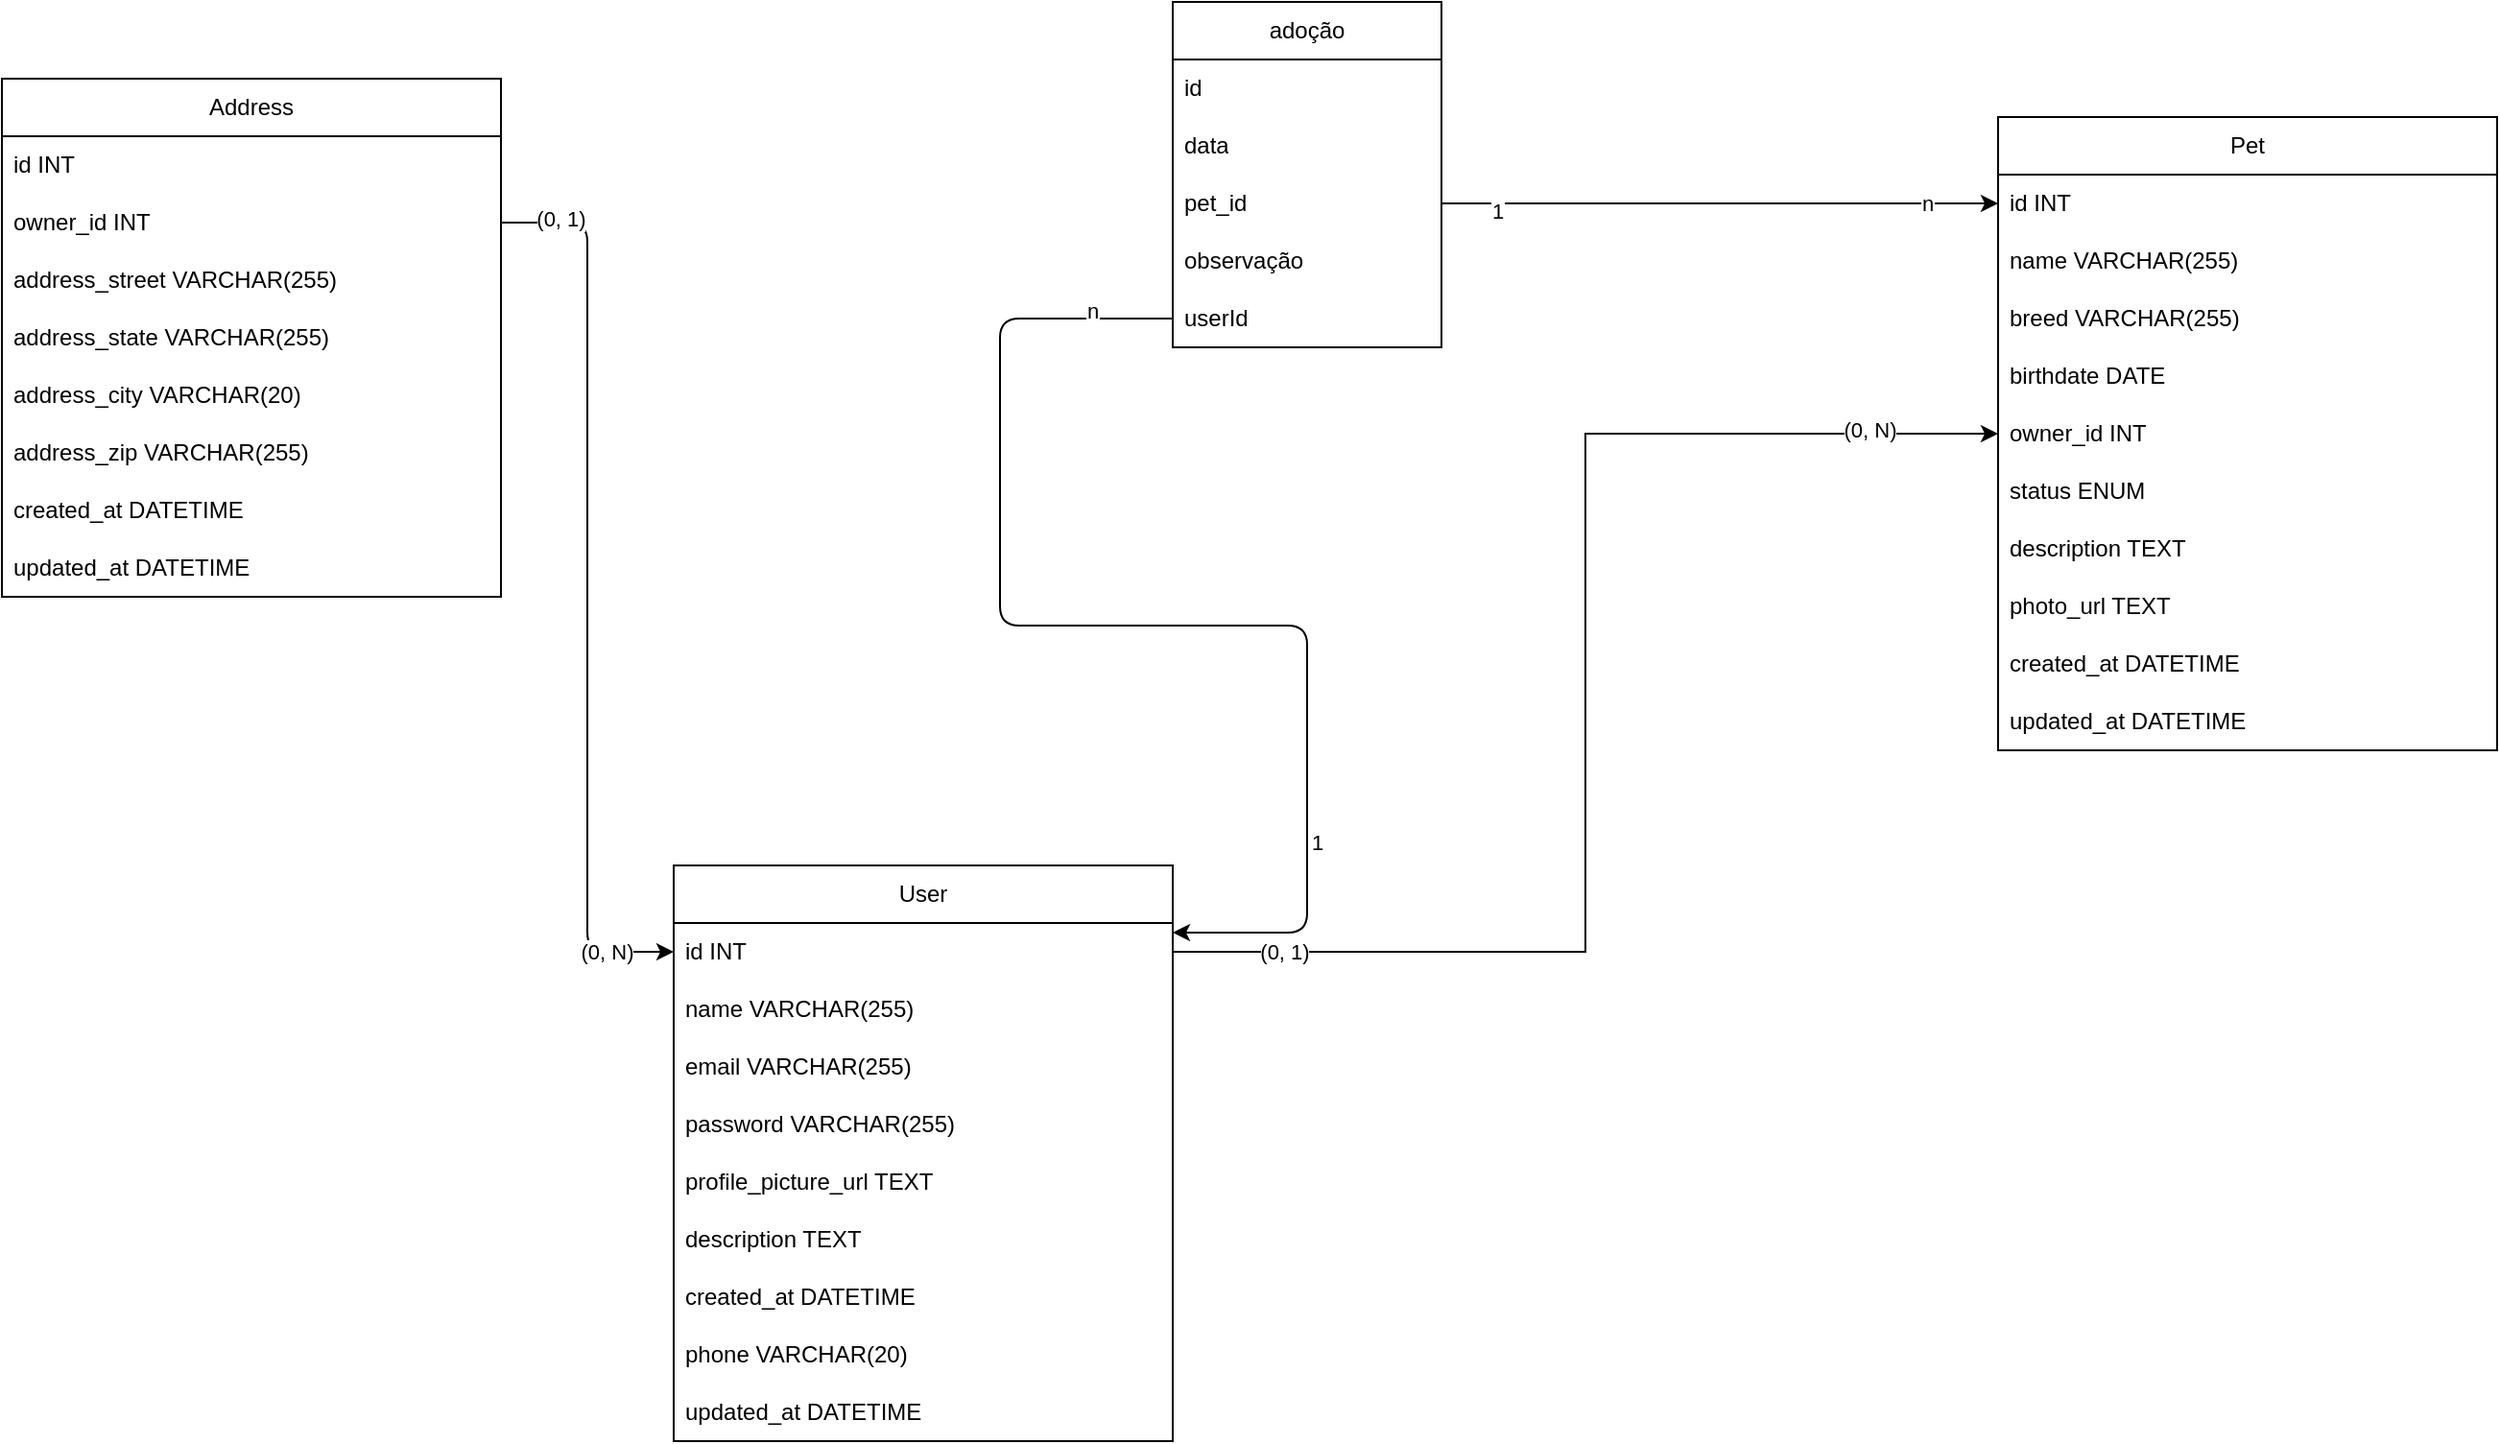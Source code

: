 <mxfile>
    <diagram name="Página-1" id="n9nIDQdheGA0DtLoF7kL">
        <mxGraphModel dx="2247" dy="804" grid="1" gridSize="10" guides="1" tooltips="1" connect="1" arrows="1" fold="1" page="1" pageScale="1" pageWidth="827" pageHeight="1169" math="0" shadow="0">
            <root>
                <mxCell id="0"/>
                <mxCell id="1" parent="0"/>
                <mxCell id="qS9VZ_9DxtFCTGkz5A8y-14" value="Pet" style="swimlane;fontStyle=0;childLayout=stackLayout;horizontal=1;startSize=30;horizontalStack=0;resizeParent=1;resizeParentMax=0;resizeLast=0;collapsible=1;marginBottom=0;whiteSpace=wrap;html=1;" parent="1" vertex="1">
                    <mxGeometry x="480" y="80" width="260" height="330" as="geometry"/>
                </mxCell>
                <mxCell id="qS9VZ_9DxtFCTGkz5A8y-15" value="id INT" style="text;strokeColor=none;fillColor=none;align=left;verticalAlign=middle;spacingLeft=4;spacingRight=4;overflow=hidden;points=[[0,0.5],[1,0.5]];portConstraint=eastwest;rotatable=0;whiteSpace=wrap;html=1;" parent="qS9VZ_9DxtFCTGkz5A8y-14" vertex="1">
                    <mxGeometry y="30" width="260" height="30" as="geometry"/>
                </mxCell>
                <mxCell id="qS9VZ_9DxtFCTGkz5A8y-16" value="name VARCHAR(255)" style="text;strokeColor=none;fillColor=none;align=left;verticalAlign=middle;spacingLeft=4;spacingRight=4;overflow=hidden;points=[[0,0.5],[1,0.5]];portConstraint=eastwest;rotatable=0;whiteSpace=wrap;html=1;" parent="qS9VZ_9DxtFCTGkz5A8y-14" vertex="1">
                    <mxGeometry y="60" width="260" height="30" as="geometry"/>
                </mxCell>
                <mxCell id="qS9VZ_9DxtFCTGkz5A8y-17" value="breed VARCHAR(255)" style="text;strokeColor=none;fillColor=none;align=left;verticalAlign=middle;spacingLeft=4;spacingRight=4;overflow=hidden;points=[[0,0.5],[1,0.5]];portConstraint=eastwest;rotatable=0;whiteSpace=wrap;html=1;" parent="qS9VZ_9DxtFCTGkz5A8y-14" vertex="1">
                    <mxGeometry y="90" width="260" height="30" as="geometry"/>
                </mxCell>
                <mxCell id="qS9VZ_9DxtFCTGkz5A8y-18" value="birthdate DATE" style="text;strokeColor=none;fillColor=none;align=left;verticalAlign=middle;spacingLeft=4;spacingRight=4;overflow=hidden;points=[[0,0.5],[1,0.5]];portConstraint=eastwest;rotatable=0;whiteSpace=wrap;html=1;" parent="qS9VZ_9DxtFCTGkz5A8y-14" vertex="1">
                    <mxGeometry y="120" width="260" height="30" as="geometry"/>
                </mxCell>
                <mxCell id="qS9VZ_9DxtFCTGkz5A8y-19" value="owner_id INT" style="text;strokeColor=none;fillColor=none;align=left;verticalAlign=middle;spacingLeft=4;spacingRight=4;overflow=hidden;points=[[0,0.5],[1,0.5]];portConstraint=eastwest;rotatable=0;whiteSpace=wrap;html=1;" parent="qS9VZ_9DxtFCTGkz5A8y-14" vertex="1">
                    <mxGeometry y="150" width="260" height="30" as="geometry"/>
                </mxCell>
                <mxCell id="2" value="status ENUM" style="text;strokeColor=none;fillColor=none;align=left;verticalAlign=middle;spacingLeft=4;spacingRight=4;overflow=hidden;points=[[0,0.5],[1,0.5]];portConstraint=eastwest;rotatable=0;whiteSpace=wrap;html=1;" parent="qS9VZ_9DxtFCTGkz5A8y-14" vertex="1">
                    <mxGeometry y="180" width="260" height="30" as="geometry"/>
                </mxCell>
                <mxCell id="qS9VZ_9DxtFCTGkz5A8y-20" value="description TEXT" style="text;strokeColor=none;fillColor=none;align=left;verticalAlign=middle;spacingLeft=4;spacingRight=4;overflow=hidden;points=[[0,0.5],[1,0.5]];portConstraint=eastwest;rotatable=0;whiteSpace=wrap;html=1;" parent="qS9VZ_9DxtFCTGkz5A8y-14" vertex="1">
                    <mxGeometry y="210" width="260" height="30" as="geometry"/>
                </mxCell>
                <mxCell id="qS9VZ_9DxtFCTGkz5A8y-21" value="photo_url TEXT" style="text;strokeColor=none;fillColor=none;align=left;verticalAlign=middle;spacingLeft=4;spacingRight=4;overflow=hidden;points=[[0,0.5],[1,0.5]];portConstraint=eastwest;rotatable=0;whiteSpace=wrap;html=1;" parent="qS9VZ_9DxtFCTGkz5A8y-14" vertex="1">
                    <mxGeometry y="240" width="260" height="30" as="geometry"/>
                </mxCell>
                <mxCell id="qS9VZ_9DxtFCTGkz5A8y-22" value="created_at DATETIME" style="text;strokeColor=none;fillColor=none;align=left;verticalAlign=middle;spacingLeft=4;spacingRight=4;overflow=hidden;points=[[0,0.5],[1,0.5]];portConstraint=eastwest;rotatable=0;whiteSpace=wrap;html=1;" parent="qS9VZ_9DxtFCTGkz5A8y-14" vertex="1">
                    <mxGeometry y="270" width="260" height="30" as="geometry"/>
                </mxCell>
                <mxCell id="qS9VZ_9DxtFCTGkz5A8y-23" value="updated_at DATETIME" style="text;strokeColor=none;fillColor=none;align=left;verticalAlign=middle;spacingLeft=4;spacingRight=4;overflow=hidden;points=[[0,0.5],[1,0.5]];portConstraint=eastwest;rotatable=0;whiteSpace=wrap;html=1;" parent="qS9VZ_9DxtFCTGkz5A8y-14" vertex="1">
                    <mxGeometry y="300" width="260" height="30" as="geometry"/>
                </mxCell>
                <mxCell id="qS9VZ_9DxtFCTGkz5A8y-24" value="Address" style="swimlane;fontStyle=0;childLayout=stackLayout;horizontal=1;startSize=30;horizontalStack=0;resizeParent=1;resizeParentMax=0;resizeLast=0;collapsible=1;marginBottom=0;whiteSpace=wrap;html=1;" parent="1" vertex="1">
                    <mxGeometry x="-560" y="60" width="260" height="270" as="geometry"/>
                </mxCell>
                <mxCell id="qS9VZ_9DxtFCTGkz5A8y-25" value="id INT" style="text;strokeColor=none;fillColor=none;align=left;verticalAlign=middle;spacingLeft=4;spacingRight=4;overflow=hidden;points=[[0,0.5],[1,0.5]];portConstraint=eastwest;rotatable=0;whiteSpace=wrap;html=1;" parent="qS9VZ_9DxtFCTGkz5A8y-24" vertex="1">
                    <mxGeometry y="30" width="260" height="30" as="geometry"/>
                </mxCell>
                <mxCell id="qS9VZ_9DxtFCTGkz5A8y-26" value="owner_id INT" style="text;strokeColor=none;fillColor=none;align=left;verticalAlign=middle;spacingLeft=4;spacingRight=4;overflow=hidden;points=[[0,0.5],[1,0.5]];portConstraint=eastwest;rotatable=0;whiteSpace=wrap;html=1;" parent="qS9VZ_9DxtFCTGkz5A8y-24" vertex="1">
                    <mxGeometry y="60" width="260" height="30" as="geometry"/>
                </mxCell>
                <mxCell id="qS9VZ_9DxtFCTGkz5A8y-27" value="address_street VARCHAR(255)" style="text;strokeColor=none;fillColor=none;align=left;verticalAlign=middle;spacingLeft=4;spacingRight=4;overflow=hidden;points=[[0,0.5],[1,0.5]];portConstraint=eastwest;rotatable=0;whiteSpace=wrap;html=1;" parent="qS9VZ_9DxtFCTGkz5A8y-24" vertex="1">
                    <mxGeometry y="90" width="260" height="30" as="geometry"/>
                </mxCell>
                <mxCell id="qS9VZ_9DxtFCTGkz5A8y-28" value="address_state VARCHAR(255)" style="text;strokeColor=none;fillColor=none;align=left;verticalAlign=middle;spacingLeft=4;spacingRight=4;overflow=hidden;points=[[0,0.5],[1,0.5]];portConstraint=eastwest;rotatable=0;whiteSpace=wrap;html=1;" parent="qS9VZ_9DxtFCTGkz5A8y-24" vertex="1">
                    <mxGeometry y="120" width="260" height="30" as="geometry"/>
                </mxCell>
                <mxCell id="qS9VZ_9DxtFCTGkz5A8y-29" value="address_city VARCHAR(20)" style="text;strokeColor=none;fillColor=none;align=left;verticalAlign=middle;spacingLeft=4;spacingRight=4;overflow=hidden;points=[[0,0.5],[1,0.5]];portConstraint=eastwest;rotatable=0;whiteSpace=wrap;html=1;" parent="qS9VZ_9DxtFCTGkz5A8y-24" vertex="1">
                    <mxGeometry y="150" width="260" height="30" as="geometry"/>
                </mxCell>
                <mxCell id="qS9VZ_9DxtFCTGkz5A8y-30" value="address_zip VARCHAR(255)" style="text;strokeColor=none;fillColor=none;align=left;verticalAlign=middle;spacingLeft=4;spacingRight=4;overflow=hidden;points=[[0,0.5],[1,0.5]];portConstraint=eastwest;rotatable=0;whiteSpace=wrap;html=1;" parent="qS9VZ_9DxtFCTGkz5A8y-24" vertex="1">
                    <mxGeometry y="180" width="260" height="30" as="geometry"/>
                </mxCell>
                <mxCell id="qS9VZ_9DxtFCTGkz5A8y-32" value="created_at DATETIME" style="text;strokeColor=none;fillColor=none;align=left;verticalAlign=middle;spacingLeft=4;spacingRight=4;overflow=hidden;points=[[0,0.5],[1,0.5]];portConstraint=eastwest;rotatable=0;whiteSpace=wrap;html=1;" parent="qS9VZ_9DxtFCTGkz5A8y-24" vertex="1">
                    <mxGeometry y="210" width="260" height="30" as="geometry"/>
                </mxCell>
                <mxCell id="qS9VZ_9DxtFCTGkz5A8y-33" value="updated_at DATETIME" style="text;strokeColor=none;fillColor=none;align=left;verticalAlign=middle;spacingLeft=4;spacingRight=4;overflow=hidden;points=[[0,0.5],[1,0.5]];portConstraint=eastwest;rotatable=0;whiteSpace=wrap;html=1;" parent="qS9VZ_9DxtFCTGkz5A8y-24" vertex="1">
                    <mxGeometry y="240" width="260" height="30" as="geometry"/>
                </mxCell>
                <mxCell id="qS9VZ_9DxtFCTGkz5A8y-34" style="edgeStyle=orthogonalEdgeStyle;rounded=0;orthogonalLoop=1;jettySize=auto;html=1;" parent="1" source="qS9VZ_9DxtFCTGkz5A8y-3" target="qS9VZ_9DxtFCTGkz5A8y-19" edge="1">
                    <mxGeometry relative="1" as="geometry">
                        <mxPoint x="80" y="505" as="sourcePoint"/>
                    </mxGeometry>
                </mxCell>
                <mxCell id="qS9VZ_9DxtFCTGkz5A8y-39" value="(0, 1)" style="edgeLabel;html=1;align=center;verticalAlign=middle;resizable=0;points=[];" parent="qS9VZ_9DxtFCTGkz5A8y-34" connectable="0" vertex="1">
                    <mxGeometry x="-0.834" relative="1" as="geometry">
                        <mxPoint as="offset"/>
                    </mxGeometry>
                </mxCell>
                <mxCell id="qS9VZ_9DxtFCTGkz5A8y-40" value="(0, N)" style="edgeLabel;html=1;align=center;verticalAlign=middle;resizable=0;points=[];" parent="qS9VZ_9DxtFCTGkz5A8y-34" connectable="0" vertex="1">
                    <mxGeometry x="0.808" y="2" relative="1" as="geometry">
                        <mxPoint as="offset"/>
                    </mxGeometry>
                </mxCell>
                <mxCell id="6" style="edgeStyle=orthogonalEdgeStyle;html=1;elbow=vertical;" parent="1" source="qS9VZ_9DxtFCTGkz5A8y-26" target="qS9VZ_9DxtFCTGkz5A8y-3" edge="1">
                    <mxGeometry relative="1" as="geometry">
                        <mxPoint x="-180" y="505" as="targetPoint"/>
                    </mxGeometry>
                </mxCell>
                <mxCell id="7" value="(0, 1)" style="edgeLabel;html=1;align=center;verticalAlign=middle;resizable=0;points=[];" parent="6" vertex="1" connectable="0">
                    <mxGeometry x="-0.87" y="2" relative="1" as="geometry">
                        <mxPoint as="offset"/>
                    </mxGeometry>
                </mxCell>
                <mxCell id="8" value="(0, N)" style="edgeLabel;html=1;align=center;verticalAlign=middle;resizable=0;points=[];" parent="6" vertex="1" connectable="0">
                    <mxGeometry x="0.848" relative="1" as="geometry">
                        <mxPoint as="offset"/>
                    </mxGeometry>
                </mxCell>
                <mxCell id="24" value="adoção" style="swimlane;fontStyle=0;childLayout=stackLayout;horizontal=1;startSize=30;horizontalStack=0;resizeParent=1;resizeParentMax=0;resizeLast=0;collapsible=1;marginBottom=0;whiteSpace=wrap;html=1;" parent="1" vertex="1">
                    <mxGeometry x="50" y="20" width="140" height="180" as="geometry"/>
                </mxCell>
                <mxCell id="25" value="id" style="text;strokeColor=none;fillColor=none;align=left;verticalAlign=middle;spacingLeft=4;spacingRight=4;overflow=hidden;points=[[0,0.5],[1,0.5]];portConstraint=eastwest;rotatable=0;whiteSpace=wrap;html=1;" parent="24" vertex="1">
                    <mxGeometry y="30" width="140" height="30" as="geometry"/>
                </mxCell>
                <mxCell id="26" value="data" style="text;strokeColor=none;fillColor=none;align=left;verticalAlign=middle;spacingLeft=4;spacingRight=4;overflow=hidden;points=[[0,0.5],[1,0.5]];portConstraint=eastwest;rotatable=0;whiteSpace=wrap;html=1;" parent="24" vertex="1">
                    <mxGeometry y="60" width="140" height="30" as="geometry"/>
                </mxCell>
                <mxCell id="27" value="pet_id" style="text;strokeColor=none;fillColor=none;align=left;verticalAlign=middle;spacingLeft=4;spacingRight=4;overflow=hidden;points=[[0,0.5],[1,0.5]];portConstraint=eastwest;rotatable=0;whiteSpace=wrap;html=1;" parent="24" vertex="1">
                    <mxGeometry y="90" width="140" height="30" as="geometry"/>
                </mxCell>
                <mxCell id="28" value="observação" style="text;strokeColor=none;fillColor=none;align=left;verticalAlign=middle;spacingLeft=4;spacingRight=4;overflow=hidden;points=[[0,0.5],[1,0.5]];portConstraint=eastwest;rotatable=0;whiteSpace=wrap;html=1;" parent="24" vertex="1">
                    <mxGeometry y="120" width="140" height="30" as="geometry"/>
                </mxCell>
                <mxCell id="29" value="userId" style="text;strokeColor=none;fillColor=none;align=left;verticalAlign=middle;spacingLeft=4;spacingRight=4;overflow=hidden;points=[[0,0.5],[1,0.5]];portConstraint=eastwest;rotatable=0;whiteSpace=wrap;html=1;" parent="24" vertex="1">
                    <mxGeometry y="150" width="140" height="30" as="geometry"/>
                </mxCell>
                <mxCell id="30" style="edgeStyle=orthogonalEdgeStyle;html=1;" parent="1" source="29" target="qS9VZ_9DxtFCTGkz5A8y-3" edge="1">
                    <mxGeometry relative="1" as="geometry">
                        <Array as="points">
                            <mxPoint x="-40" y="185"/>
                            <mxPoint x="-40" y="345"/>
                            <mxPoint x="120" y="345"/>
                            <mxPoint x="120" y="505"/>
                        </Array>
                        <mxPoint x="80" y="505" as="targetPoint"/>
                    </mxGeometry>
                </mxCell>
                <mxCell id="33" value="n" style="edgeLabel;html=1;align=center;verticalAlign=middle;resizable=0;points=[];" parent="30" vertex="1" connectable="0">
                    <mxGeometry x="-0.867" y="-4" relative="1" as="geometry">
                        <mxPoint as="offset"/>
                    </mxGeometry>
                </mxCell>
                <mxCell id="34" value="1" style="edgeLabel;html=1;align=center;verticalAlign=middle;resizable=0;points=[];" parent="30" vertex="1" connectable="0">
                    <mxGeometry x="0.634" y="5" relative="1" as="geometry">
                        <mxPoint as="offset"/>
                    </mxGeometry>
                </mxCell>
                <mxCell id="31" style="edgeStyle=orthogonalEdgeStyle;html=1;entryX=0;entryY=0.5;entryDx=0;entryDy=0;" parent="1" source="27" target="qS9VZ_9DxtFCTGkz5A8y-15" edge="1">
                    <mxGeometry relative="1" as="geometry"/>
                </mxCell>
                <mxCell id="35" value="1" style="edgeLabel;html=1;align=center;verticalAlign=middle;resizable=0;points=[];" parent="31" vertex="1" connectable="0">
                    <mxGeometry x="-0.802" y="-4" relative="1" as="geometry">
                        <mxPoint as="offset"/>
                    </mxGeometry>
                </mxCell>
                <mxCell id="36" value="n" style="edgeLabel;html=1;align=center;verticalAlign=middle;resizable=0;points=[];" parent="31" vertex="1" connectable="0">
                    <mxGeometry x="0.742" relative="1" as="geometry">
                        <mxPoint as="offset"/>
                    </mxGeometry>
                </mxCell>
                <mxCell id="41" value="User" style="swimlane;fontStyle=0;childLayout=stackLayout;horizontal=1;startSize=30;horizontalStack=0;resizeParent=1;resizeParentMax=0;resizeLast=0;collapsible=1;marginBottom=0;whiteSpace=wrap;html=1;" parent="1" vertex="1">
                    <mxGeometry x="-210" y="470" width="260" height="300" as="geometry"/>
                </mxCell>
                <mxCell id="qS9VZ_9DxtFCTGkz5A8y-3" value="id INT" style="text;strokeColor=none;fillColor=none;align=left;verticalAlign=middle;spacingLeft=4;spacingRight=4;overflow=hidden;points=[[0,0.5],[1,0.5]];portConstraint=eastwest;rotatable=0;whiteSpace=wrap;html=1;" parent="41" vertex="1">
                    <mxGeometry y="30" width="260" height="30" as="geometry"/>
                </mxCell>
                <mxCell id="45" value="name VARCHAR(255)" style="text;strokeColor=none;fillColor=none;align=left;verticalAlign=middle;spacingLeft=4;spacingRight=4;overflow=hidden;points=[[0,0.5],[1,0.5]];portConstraint=eastwest;rotatable=0;whiteSpace=wrap;html=1;" parent="41" vertex="1">
                    <mxGeometry y="60" width="260" height="30" as="geometry"/>
                </mxCell>
                <mxCell id="qS9VZ_9DxtFCTGkz5A8y-4" value="email VARCHAR(255)" style="text;strokeColor=none;fillColor=none;align=left;verticalAlign=middle;spacingLeft=4;spacingRight=4;overflow=hidden;points=[[0,0.5],[1,0.5]];portConstraint=eastwest;rotatable=0;whiteSpace=wrap;html=1;" parent="41" vertex="1">
                    <mxGeometry y="90" width="260" height="30" as="geometry"/>
                </mxCell>
                <mxCell id="qS9VZ_9DxtFCTGkz5A8y-5" value="password VARCHAR(255)" style="text;strokeColor=none;fillColor=none;align=left;verticalAlign=middle;spacingLeft=4;spacingRight=4;overflow=hidden;points=[[0,0.5],[1,0.5]];portConstraint=eastwest;rotatable=0;whiteSpace=wrap;html=1;" parent="41" vertex="1">
                    <mxGeometry y="120" width="260" height="30" as="geometry"/>
                </mxCell>
                <mxCell id="qS9VZ_9DxtFCTGkz5A8y-7" value="profile_picture_url TEXT" style="text;strokeColor=none;fillColor=none;align=left;verticalAlign=middle;spacingLeft=4;spacingRight=4;overflow=hidden;points=[[0,0.5],[1,0.5]];portConstraint=eastwest;rotatable=0;whiteSpace=wrap;html=1;" parent="41" vertex="1">
                    <mxGeometry y="150" width="260" height="30" as="geometry"/>
                </mxCell>
                <mxCell id="qS9VZ_9DxtFCTGkz5A8y-8" value="description TEXT" style="text;strokeColor=none;fillColor=none;align=left;verticalAlign=middle;spacingLeft=4;spacingRight=4;overflow=hidden;points=[[0,0.5],[1,0.5]];portConstraint=eastwest;rotatable=0;whiteSpace=wrap;html=1;" parent="41" vertex="1">
                    <mxGeometry y="180" width="260" height="30" as="geometry"/>
                </mxCell>
                <mxCell id="qS9VZ_9DxtFCTGkz5A8y-9" value="created_at DATETIME" style="text;strokeColor=none;fillColor=none;align=left;verticalAlign=middle;spacingLeft=4;spacingRight=4;overflow=hidden;points=[[0,0.5],[1,0.5]];portConstraint=eastwest;rotatable=0;whiteSpace=wrap;html=1;" parent="41" vertex="1">
                    <mxGeometry y="210" width="260" height="30" as="geometry"/>
                </mxCell>
                <mxCell id="qS9VZ_9DxtFCTGkz5A8y-6" value="phone VARCHAR(20)" style="text;strokeColor=none;fillColor=none;align=left;verticalAlign=middle;spacingLeft=4;spacingRight=4;overflow=hidden;points=[[0,0.5],[1,0.5]];portConstraint=eastwest;rotatable=0;whiteSpace=wrap;html=1;" parent="41" vertex="1">
                    <mxGeometry y="240" width="260" height="30" as="geometry"/>
                </mxCell>
                <mxCell id="qS9VZ_9DxtFCTGkz5A8y-10" value="updated_at DATETIME" style="text;strokeColor=none;fillColor=none;align=left;verticalAlign=middle;spacingLeft=4;spacingRight=4;overflow=hidden;points=[[0,0.5],[1,0.5]];portConstraint=eastwest;rotatable=0;whiteSpace=wrap;html=1;" parent="41" vertex="1">
                    <mxGeometry y="270" width="260" height="30" as="geometry"/>
                </mxCell>
            </root>
        </mxGraphModel>
    </diagram>
</mxfile>
